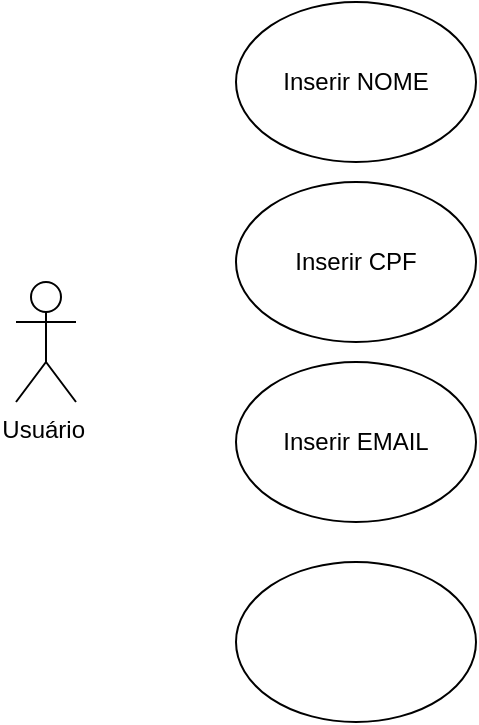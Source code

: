 <mxfile version="21.2.9" type="github">
  <diagram name="Página-1" id="P_RjrmrG8BQmSYQHVWyc">
    <mxGraphModel dx="880" dy="484" grid="1" gridSize="10" guides="1" tooltips="1" connect="1" arrows="1" fold="1" page="1" pageScale="1" pageWidth="827" pageHeight="1169" math="0" shadow="0">
      <root>
        <mxCell id="0" />
        <mxCell id="1" parent="0" />
        <mxCell id="JnbbwRTxF0pdlyESdt7r-1" value="Usuário&amp;nbsp;" style="shape=umlActor;verticalLabelPosition=bottom;verticalAlign=top;html=1;outlineConnect=0;" vertex="1" parent="1">
          <mxGeometry x="80" y="160" width="30" height="60" as="geometry" />
        </mxCell>
        <mxCell id="JnbbwRTxF0pdlyESdt7r-2" value="Inserir NOME" style="ellipse;whiteSpace=wrap;html=1;" vertex="1" parent="1">
          <mxGeometry x="190" y="20" width="120" height="80" as="geometry" />
        </mxCell>
        <mxCell id="JnbbwRTxF0pdlyESdt7r-3" value="Inserir CPF" style="ellipse;whiteSpace=wrap;html=1;" vertex="1" parent="1">
          <mxGeometry x="190" y="110" width="120" height="80" as="geometry" />
        </mxCell>
        <mxCell id="JnbbwRTxF0pdlyESdt7r-4" value="Inserir EMAIL" style="ellipse;whiteSpace=wrap;html=1;" vertex="1" parent="1">
          <mxGeometry x="190" y="200" width="120" height="80" as="geometry" />
        </mxCell>
        <mxCell id="JnbbwRTxF0pdlyESdt7r-5" value="" style="ellipse;whiteSpace=wrap;html=1;" vertex="1" parent="1">
          <mxGeometry x="190" y="300" width="120" height="80" as="geometry" />
        </mxCell>
      </root>
    </mxGraphModel>
  </diagram>
</mxfile>
